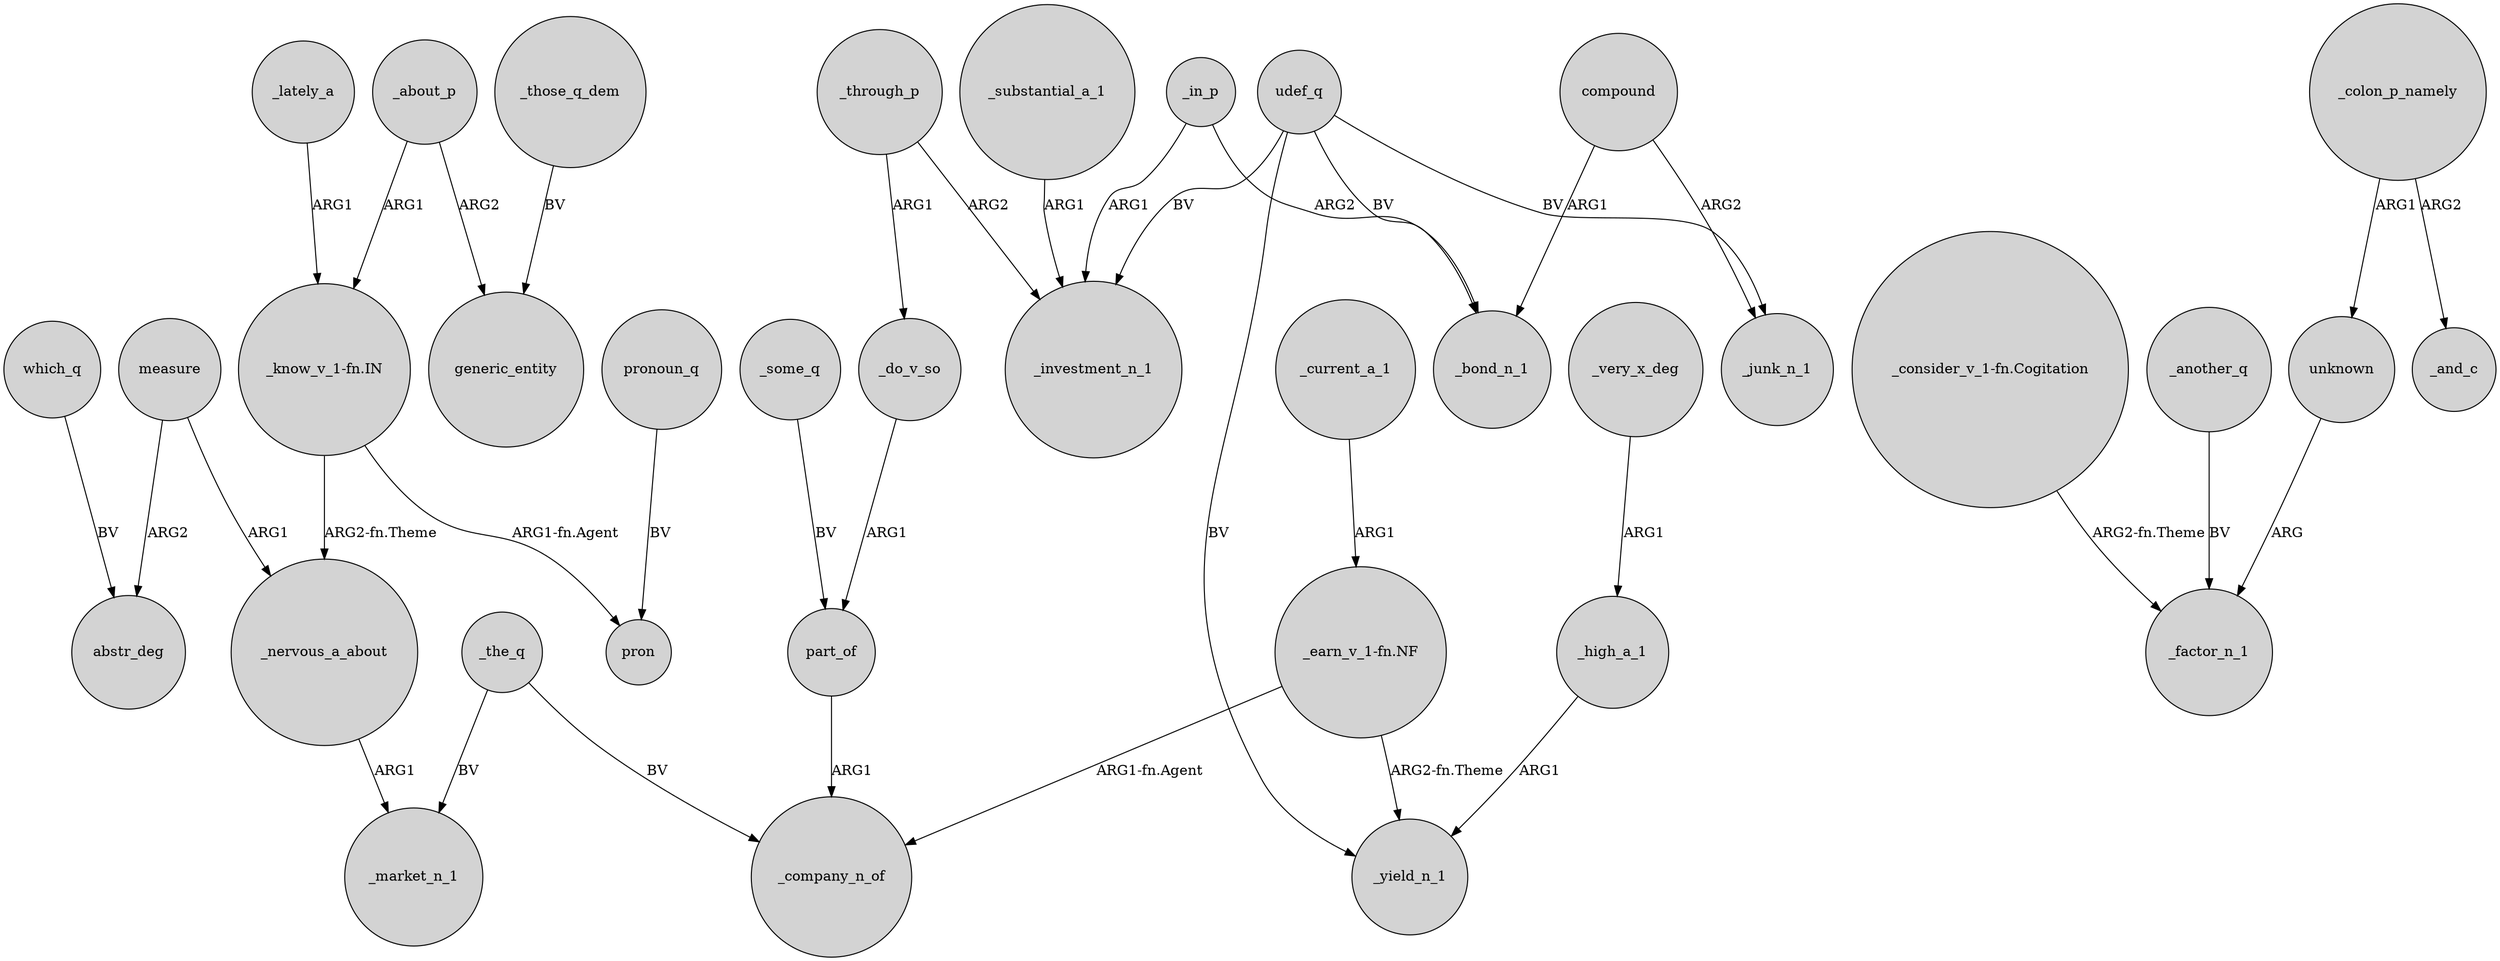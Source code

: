 digraph {
	node [shape=circle style=filled]
	measure -> abstr_deg [label=ARG2]
	_about_p -> "_know_v_1-fn.IN" [label=ARG1]
	_current_a_1 -> "_earn_v_1-fn.NF" [label=ARG1]
	_substantial_a_1 -> _investment_n_1 [label=ARG1]
	unknown -> _factor_n_1 [label=ARG]
	_about_p -> generic_entity [label=ARG2]
	measure -> _nervous_a_about [label=ARG1]
	compound -> _bond_n_1 [label=ARG1]
	"_earn_v_1-fn.NF" -> _company_n_of [label="ARG1-fn.Agent"]
	_lately_a -> "_know_v_1-fn.IN" [label=ARG1]
	"_know_v_1-fn.IN" -> pron [label="ARG1-fn.Agent"]
	_those_q_dem -> generic_entity [label=BV]
	_through_p -> _investment_n_1 [label=ARG2]
	compound -> _junk_n_1 [label=ARG2]
	"_know_v_1-fn.IN" -> _nervous_a_about [label="ARG2-fn.Theme"]
	_the_q -> _company_n_of [label=BV]
	_colon_p_namely -> _and_c [label=ARG2]
	_some_q -> part_of [label=BV]
	udef_q -> _junk_n_1 [label=BV]
	pronoun_q -> pron [label=BV]
	_colon_p_namely -> unknown [label=ARG1]
	udef_q -> _bond_n_1 [label=BV]
	_very_x_deg -> _high_a_1 [label=ARG1]
	"_consider_v_1-fn.Cogitation" -> _factor_n_1 [label="ARG2-fn.Theme"]
	part_of -> _company_n_of [label=ARG1]
	"_earn_v_1-fn.NF" -> _yield_n_1 [label="ARG2-fn.Theme"]
	_another_q -> _factor_n_1 [label=BV]
	which_q -> abstr_deg [label=BV]
	_through_p -> _do_v_so [label=ARG1]
	_high_a_1 -> _yield_n_1 [label=ARG1]
	udef_q -> _investment_n_1 [label=BV]
	_the_q -> _market_n_1 [label=BV]
	_do_v_so -> part_of [label=ARG1]
	_in_p -> _investment_n_1 [label=ARG1]
	udef_q -> _yield_n_1 [label=BV]
	_nervous_a_about -> _market_n_1 [label=ARG1]
	_in_p -> _bond_n_1 [label=ARG2]
}
